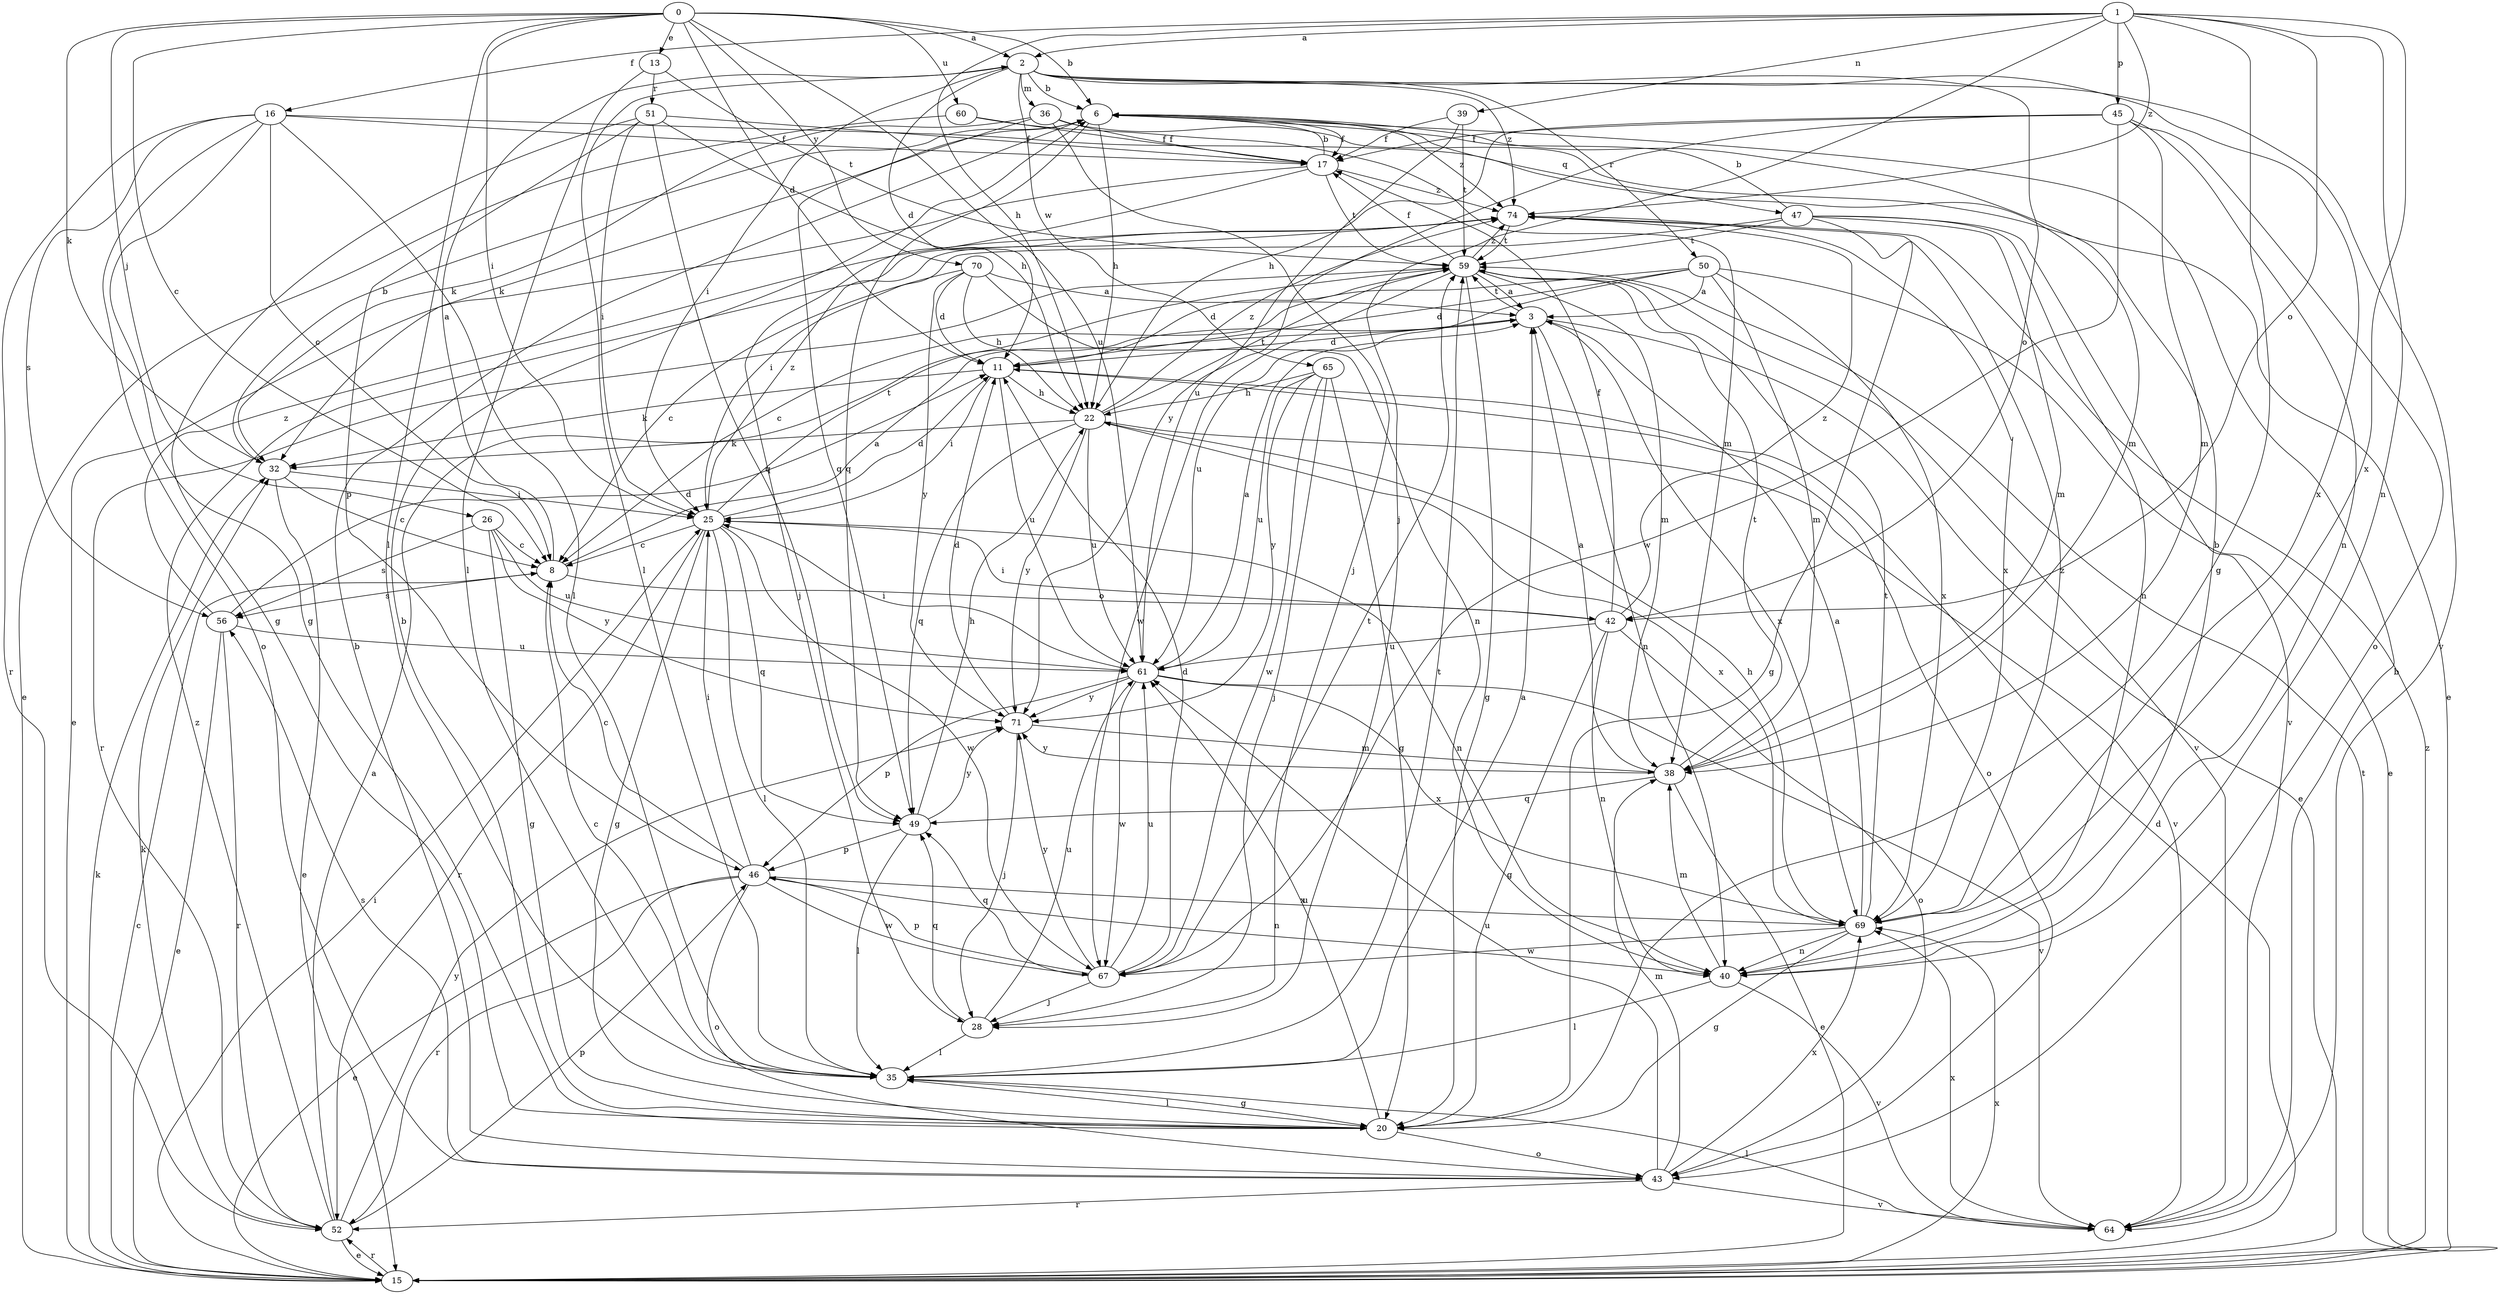 strict digraph  {
0;
1;
2;
3;
6;
8;
11;
13;
15;
16;
17;
20;
22;
25;
26;
28;
32;
35;
36;
38;
39;
40;
42;
43;
45;
46;
47;
49;
50;
51;
52;
56;
59;
60;
61;
64;
65;
67;
69;
70;
71;
74;
0 -> 2  [label=a];
0 -> 6  [label=b];
0 -> 8  [label=c];
0 -> 11  [label=d];
0 -> 13  [label=e];
0 -> 25  [label=i];
0 -> 26  [label=j];
0 -> 32  [label=k];
0 -> 35  [label=l];
0 -> 60  [label=u];
0 -> 61  [label=u];
0 -> 70  [label=y];
1 -> 2  [label=a];
1 -> 16  [label=f];
1 -> 20  [label=g];
1 -> 22  [label=h];
1 -> 28  [label=j];
1 -> 39  [label=n];
1 -> 40  [label=n];
1 -> 42  [label=o];
1 -> 45  [label=p];
1 -> 69  [label=x];
1 -> 74  [label=z];
2 -> 6  [label=b];
2 -> 11  [label=d];
2 -> 25  [label=i];
2 -> 35  [label=l];
2 -> 36  [label=m];
2 -> 42  [label=o];
2 -> 50  [label=r];
2 -> 64  [label=v];
2 -> 65  [label=w];
2 -> 69  [label=x];
2 -> 74  [label=z];
3 -> 11  [label=d];
3 -> 15  [label=e];
3 -> 40  [label=n];
3 -> 59  [label=t];
3 -> 69  [label=x];
6 -> 17  [label=f];
6 -> 22  [label=h];
6 -> 32  [label=k];
6 -> 47  [label=q];
6 -> 49  [label=q];
6 -> 74  [label=z];
8 -> 2  [label=a];
8 -> 3  [label=a];
8 -> 42  [label=o];
8 -> 56  [label=s];
11 -> 22  [label=h];
11 -> 25  [label=i];
11 -> 32  [label=k];
11 -> 43  [label=o];
11 -> 61  [label=u];
13 -> 35  [label=l];
13 -> 51  [label=r];
13 -> 59  [label=t];
15 -> 8  [label=c];
15 -> 11  [label=d];
15 -> 25  [label=i];
15 -> 32  [label=k];
15 -> 52  [label=r];
15 -> 59  [label=t];
15 -> 69  [label=x];
15 -> 74  [label=z];
16 -> 8  [label=c];
16 -> 17  [label=f];
16 -> 20  [label=g];
16 -> 35  [label=l];
16 -> 38  [label=m];
16 -> 43  [label=o];
16 -> 52  [label=r];
16 -> 56  [label=s];
17 -> 6  [label=b];
17 -> 15  [label=e];
17 -> 28  [label=j];
17 -> 59  [label=t];
17 -> 74  [label=z];
20 -> 6  [label=b];
20 -> 35  [label=l];
20 -> 43  [label=o];
20 -> 61  [label=u];
22 -> 32  [label=k];
22 -> 49  [label=q];
22 -> 59  [label=t];
22 -> 61  [label=u];
22 -> 64  [label=v];
22 -> 69  [label=x];
22 -> 71  [label=y];
22 -> 74  [label=z];
25 -> 8  [label=c];
25 -> 11  [label=d];
25 -> 20  [label=g];
25 -> 35  [label=l];
25 -> 40  [label=n];
25 -> 49  [label=q];
25 -> 52  [label=r];
25 -> 59  [label=t];
25 -> 67  [label=w];
25 -> 74  [label=z];
26 -> 8  [label=c];
26 -> 20  [label=g];
26 -> 56  [label=s];
26 -> 61  [label=u];
26 -> 71  [label=y];
28 -> 35  [label=l];
28 -> 49  [label=q];
28 -> 61  [label=u];
32 -> 6  [label=b];
32 -> 8  [label=c];
32 -> 15  [label=e];
32 -> 25  [label=i];
35 -> 3  [label=a];
35 -> 8  [label=c];
35 -> 20  [label=g];
35 -> 59  [label=t];
36 -> 15  [label=e];
36 -> 17  [label=f];
36 -> 28  [label=j];
36 -> 32  [label=k];
36 -> 49  [label=q];
38 -> 3  [label=a];
38 -> 15  [label=e];
38 -> 49  [label=q];
38 -> 59  [label=t];
38 -> 71  [label=y];
39 -> 17  [label=f];
39 -> 59  [label=t];
39 -> 61  [label=u];
40 -> 6  [label=b];
40 -> 35  [label=l];
40 -> 38  [label=m];
40 -> 64  [label=v];
42 -> 17  [label=f];
42 -> 20  [label=g];
42 -> 25  [label=i];
42 -> 40  [label=n];
42 -> 43  [label=o];
42 -> 61  [label=u];
42 -> 74  [label=z];
43 -> 6  [label=b];
43 -> 38  [label=m];
43 -> 52  [label=r];
43 -> 56  [label=s];
43 -> 61  [label=u];
43 -> 64  [label=v];
43 -> 69  [label=x];
45 -> 17  [label=f];
45 -> 22  [label=h];
45 -> 38  [label=m];
45 -> 40  [label=n];
45 -> 43  [label=o];
45 -> 67  [label=w];
45 -> 71  [label=y];
46 -> 8  [label=c];
46 -> 15  [label=e];
46 -> 25  [label=i];
46 -> 40  [label=n];
46 -> 43  [label=o];
46 -> 52  [label=r];
46 -> 67  [label=w];
46 -> 69  [label=x];
47 -> 6  [label=b];
47 -> 20  [label=g];
47 -> 25  [label=i];
47 -> 38  [label=m];
47 -> 40  [label=n];
47 -> 59  [label=t];
47 -> 64  [label=v];
49 -> 22  [label=h];
49 -> 35  [label=l];
49 -> 46  [label=p];
49 -> 71  [label=y];
50 -> 3  [label=a];
50 -> 8  [label=c];
50 -> 11  [label=d];
50 -> 15  [label=e];
50 -> 38  [label=m];
50 -> 61  [label=u];
50 -> 69  [label=x];
51 -> 17  [label=f];
51 -> 20  [label=g];
51 -> 22  [label=h];
51 -> 25  [label=i];
51 -> 46  [label=p];
51 -> 49  [label=q];
52 -> 3  [label=a];
52 -> 15  [label=e];
52 -> 32  [label=k];
52 -> 46  [label=p];
52 -> 71  [label=y];
52 -> 74  [label=z];
56 -> 11  [label=d];
56 -> 15  [label=e];
56 -> 52  [label=r];
56 -> 61  [label=u];
56 -> 74  [label=z];
59 -> 3  [label=a];
59 -> 11  [label=d];
59 -> 17  [label=f];
59 -> 20  [label=g];
59 -> 38  [label=m];
59 -> 52  [label=r];
59 -> 64  [label=v];
59 -> 67  [label=w];
59 -> 74  [label=z];
60 -> 15  [label=e];
60 -> 17  [label=f];
60 -> 38  [label=m];
61 -> 3  [label=a];
61 -> 25  [label=i];
61 -> 46  [label=p];
61 -> 64  [label=v];
61 -> 67  [label=w];
61 -> 69  [label=x];
61 -> 71  [label=y];
64 -> 6  [label=b];
64 -> 35  [label=l];
64 -> 69  [label=x];
65 -> 20  [label=g];
65 -> 22  [label=h];
65 -> 28  [label=j];
65 -> 61  [label=u];
65 -> 67  [label=w];
65 -> 71  [label=y];
67 -> 11  [label=d];
67 -> 28  [label=j];
67 -> 46  [label=p];
67 -> 49  [label=q];
67 -> 59  [label=t];
67 -> 61  [label=u];
67 -> 71  [label=y];
69 -> 3  [label=a];
69 -> 20  [label=g];
69 -> 22  [label=h];
69 -> 40  [label=n];
69 -> 59  [label=t];
69 -> 67  [label=w];
69 -> 74  [label=z];
70 -> 3  [label=a];
70 -> 8  [label=c];
70 -> 11  [label=d];
70 -> 22  [label=h];
70 -> 40  [label=n];
70 -> 71  [label=y];
71 -> 11  [label=d];
71 -> 28  [label=j];
71 -> 38  [label=m];
74 -> 59  [label=t];
74 -> 69  [label=x];
}
